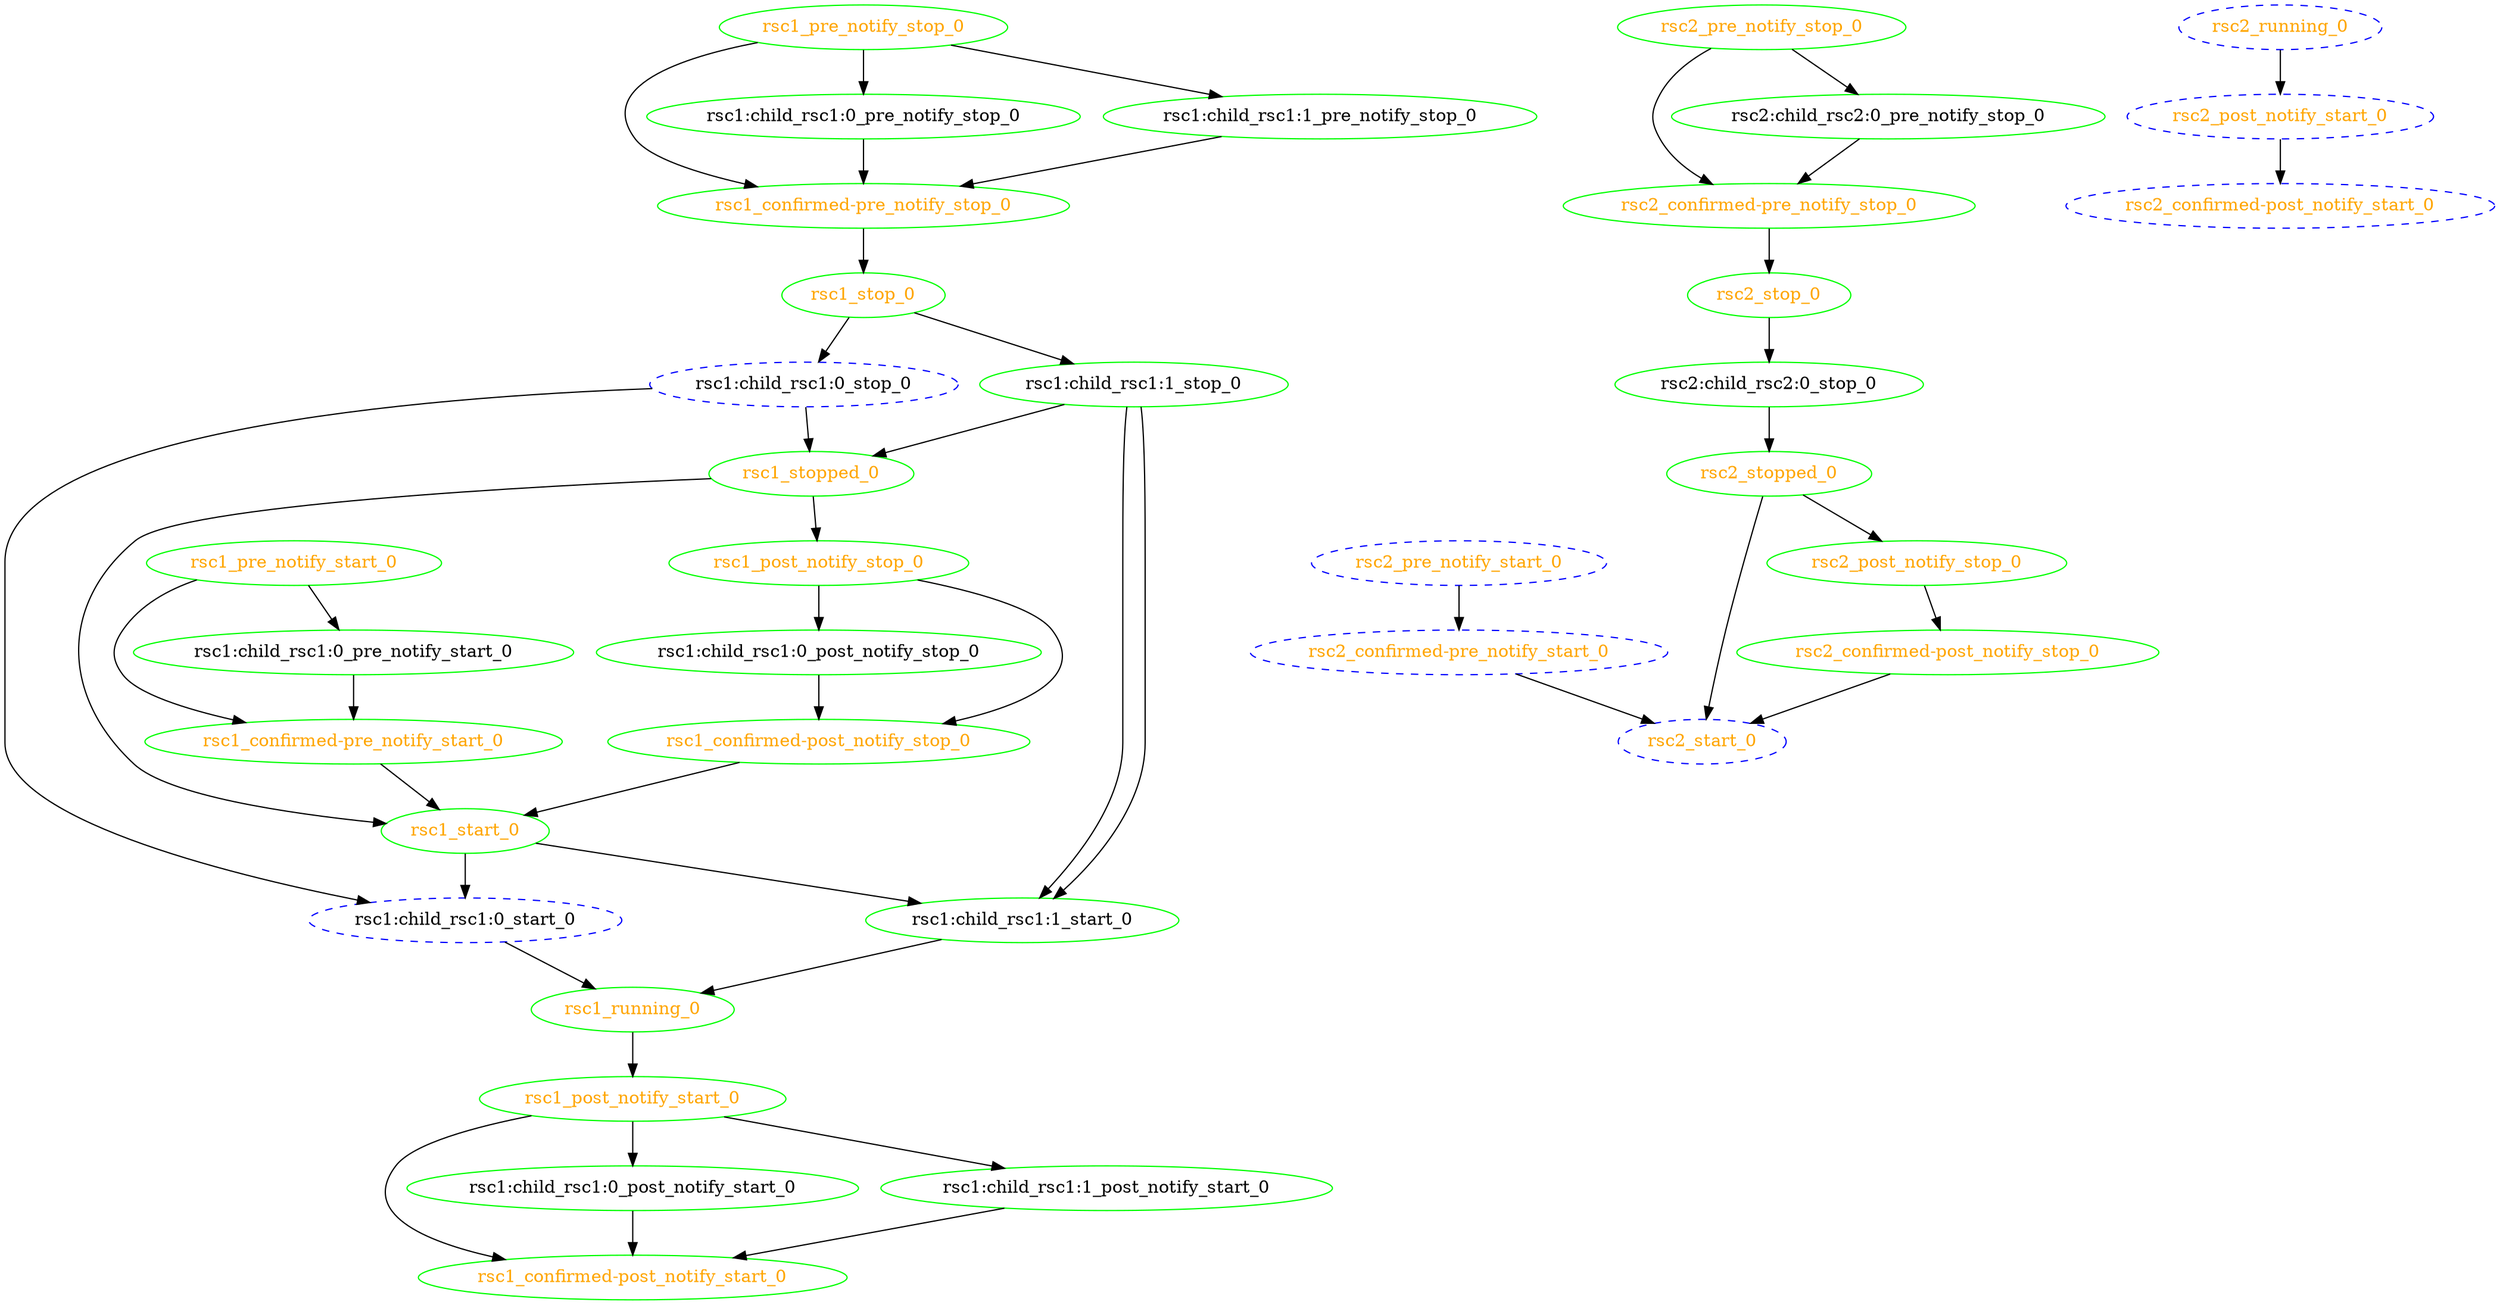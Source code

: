digraph "g" {
	size = "30,30"
"rsc1:child_rsc1:0_stop_0" [ style="dashed" color="blue" fontcolor="black" ]
"rsc1:child_rsc1:0_start_0" [ style="dashed" color="blue" fontcolor="black" ]
"rsc1:child_rsc1:1_stop_0" [ tooltip="node2" color="green" fontcolor="black" ]
"rsc1:child_rsc1:1_start_0" [ tooltip="node1" color="green" fontcolor="black" ]
"rsc1_start_0" [ tooltip="" color="green" fontcolor="orange" ]
"rsc1_running_0" [ tooltip="" color="green" fontcolor="orange" ]
"rsc1_pre_notify_start_0" [ tooltip="" color="green" fontcolor="orange" ]
"rsc1_confirmed-pre_notify_start_0" [ tooltip="" color="green" fontcolor="orange" ]
"rsc1_post_notify_start_0" [ tooltip="" color="green" fontcolor="orange" ]
"rsc1_confirmed-post_notify_start_0" [ tooltip="" color="green" fontcolor="orange" ]
"rsc1_stop_0" [ tooltip="" color="green" fontcolor="orange" ]
"rsc1_stopped_0" [ tooltip="" color="green" fontcolor="orange" ]
"rsc1_pre_notify_stop_0" [ tooltip="" color="green" fontcolor="orange" ]
"rsc1_confirmed-pre_notify_stop_0" [ tooltip="" color="green" fontcolor="orange" ]
"rsc1_post_notify_stop_0" [ tooltip="" color="green" fontcolor="orange" ]
"rsc1_confirmed-post_notify_stop_0" [ tooltip="" color="green" fontcolor="orange" ]
"rsc2:child_rsc2:0_stop_0" [ tooltip="node1" color="green" fontcolor="black" ]
"rsc2_start_0" [ style="dashed" color="blue" fontcolor="orange" ]
"rsc2_running_0" [ style="dashed" color="blue" fontcolor="orange" ]
"rsc2_pre_notify_start_0" [ style="dashed" color="blue" fontcolor="orange" ]
"rsc2_confirmed-pre_notify_start_0" [ style="dashed" color="blue" fontcolor="orange" ]
"rsc2_post_notify_start_0" [ style="dashed" color="blue" fontcolor="orange" ]
"rsc2_confirmed-post_notify_start_0" [ style="dashed" color="blue" fontcolor="orange" ]
"rsc2_stop_0" [ tooltip="" color="green" fontcolor="orange" ]
"rsc2_stopped_0" [ tooltip="" color="green" fontcolor="orange" ]
"rsc2_pre_notify_stop_0" [ tooltip="" color="green" fontcolor="orange" ]
"rsc2_confirmed-pre_notify_stop_0" [ tooltip="" color="green" fontcolor="orange" ]
"rsc2_post_notify_stop_0" [ tooltip="" color="green" fontcolor="orange" ]
"rsc2_confirmed-post_notify_stop_0" [ tooltip="" color="green" fontcolor="orange" ]
"rsc1:child_rsc1:0_pre_notify_start_0" [ tooltip="node1" color="green" fontcolor="black" ]
"rsc1:child_rsc1:0_post_notify_start_0" [ tooltip="node1" color="green" fontcolor="black" ]
"rsc1:child_rsc1:0_pre_notify_stop_0" [ tooltip="node1" color="green" fontcolor="black" ]
"rsc1:child_rsc1:0_post_notify_stop_0" [ tooltip="node1" color="green" fontcolor="black" ]
"rsc1:child_rsc1:1_post_notify_start_0" [ tooltip="node1" color="green" fontcolor="black" ]
"rsc1:child_rsc1:1_pre_notify_stop_0" [ tooltip="node2" color="green" fontcolor="black" ]
"rsc2:child_rsc2:0_pre_notify_stop_0" [ tooltip="node1" color="green" fontcolor="black" ]
"rsc1_stop_0" -> "rsc1:child_rsc1:0_stop_0"
"rsc1:child_rsc1:0_stop_0" -> "rsc1:child_rsc1:0_start_0"
"rsc1_start_0" -> "rsc1:child_rsc1:0_start_0"
"rsc1_stop_0" -> "rsc1:child_rsc1:1_stop_0"
"rsc1:child_rsc1:1_stop_0" -> "rsc1:child_rsc1:1_start_0"
"rsc1:child_rsc1:1_stop_0" -> "rsc1:child_rsc1:1_start_0"
"rsc1_start_0" -> "rsc1:child_rsc1:1_start_0"
"rsc1_confirmed-pre_notify_start_0" -> "rsc1_start_0"
"rsc1_stopped_0" -> "rsc1_start_0"
"rsc1_confirmed-post_notify_stop_0" -> "rsc1_start_0"
"rsc1:child_rsc1:0_start_0" -> "rsc1_running_0"
"rsc1:child_rsc1:1_start_0" -> "rsc1_running_0"
"rsc1_pre_notify_start_0" -> "rsc1_confirmed-pre_notify_start_0"
"rsc1:child_rsc1:0_pre_notify_start_0" -> "rsc1_confirmed-pre_notify_start_0"
"rsc1_running_0" -> "rsc1_post_notify_start_0"
"rsc1_post_notify_start_0" -> "rsc1_confirmed-post_notify_start_0"
"rsc1:child_rsc1:0_post_notify_start_0" -> "rsc1_confirmed-post_notify_start_0"
"rsc1:child_rsc1:1_post_notify_start_0" -> "rsc1_confirmed-post_notify_start_0"
"rsc1_confirmed-pre_notify_stop_0" -> "rsc1_stop_0"
"rsc1:child_rsc1:0_stop_0" -> "rsc1_stopped_0"
"rsc1:child_rsc1:1_stop_0" -> "rsc1_stopped_0"
"rsc1_pre_notify_stop_0" -> "rsc1_confirmed-pre_notify_stop_0"
"rsc1:child_rsc1:0_pre_notify_stop_0" -> "rsc1_confirmed-pre_notify_stop_0"
"rsc1:child_rsc1:1_pre_notify_stop_0" -> "rsc1_confirmed-pre_notify_stop_0"
"rsc1_stopped_0" -> "rsc1_post_notify_stop_0"
"rsc1_post_notify_stop_0" -> "rsc1_confirmed-post_notify_stop_0"
"rsc1:child_rsc1:0_post_notify_stop_0" -> "rsc1_confirmed-post_notify_stop_0"
"rsc2_stop_0" -> "rsc2:child_rsc2:0_stop_0"
"rsc2_confirmed-pre_notify_start_0" -> "rsc2_start_0"
"rsc2_confirmed-post_notify_stop_0" -> "rsc2_start_0"
"rsc2_stopped_0" -> "rsc2_start_0"
"rsc2_pre_notify_start_0" -> "rsc2_confirmed-pre_notify_start_0"
"rsc2_running_0" -> "rsc2_post_notify_start_0"
"rsc2_post_notify_start_0" -> "rsc2_confirmed-post_notify_start_0"
"rsc2_confirmed-pre_notify_stop_0" -> "rsc2_stop_0"
"rsc2:child_rsc2:0_stop_0" -> "rsc2_stopped_0"
"rsc2_pre_notify_stop_0" -> "rsc2_confirmed-pre_notify_stop_0"
"rsc2:child_rsc2:0_pre_notify_stop_0" -> "rsc2_confirmed-pre_notify_stop_0"
"rsc2_stopped_0" -> "rsc2_post_notify_stop_0"
"rsc2_post_notify_stop_0" -> "rsc2_confirmed-post_notify_stop_0"
"rsc1_pre_notify_start_0" -> "rsc1:child_rsc1:0_pre_notify_start_0"
"rsc1_post_notify_start_0" -> "rsc1:child_rsc1:0_post_notify_start_0"
"rsc1_pre_notify_stop_0" -> "rsc1:child_rsc1:0_pre_notify_stop_0"
"rsc1_post_notify_stop_0" -> "rsc1:child_rsc1:0_post_notify_stop_0"
"rsc1_post_notify_start_0" -> "rsc1:child_rsc1:1_post_notify_start_0"
"rsc1_pre_notify_stop_0" -> "rsc1:child_rsc1:1_pre_notify_stop_0"
"rsc2_pre_notify_stop_0" -> "rsc2:child_rsc2:0_pre_notify_stop_0"
}
